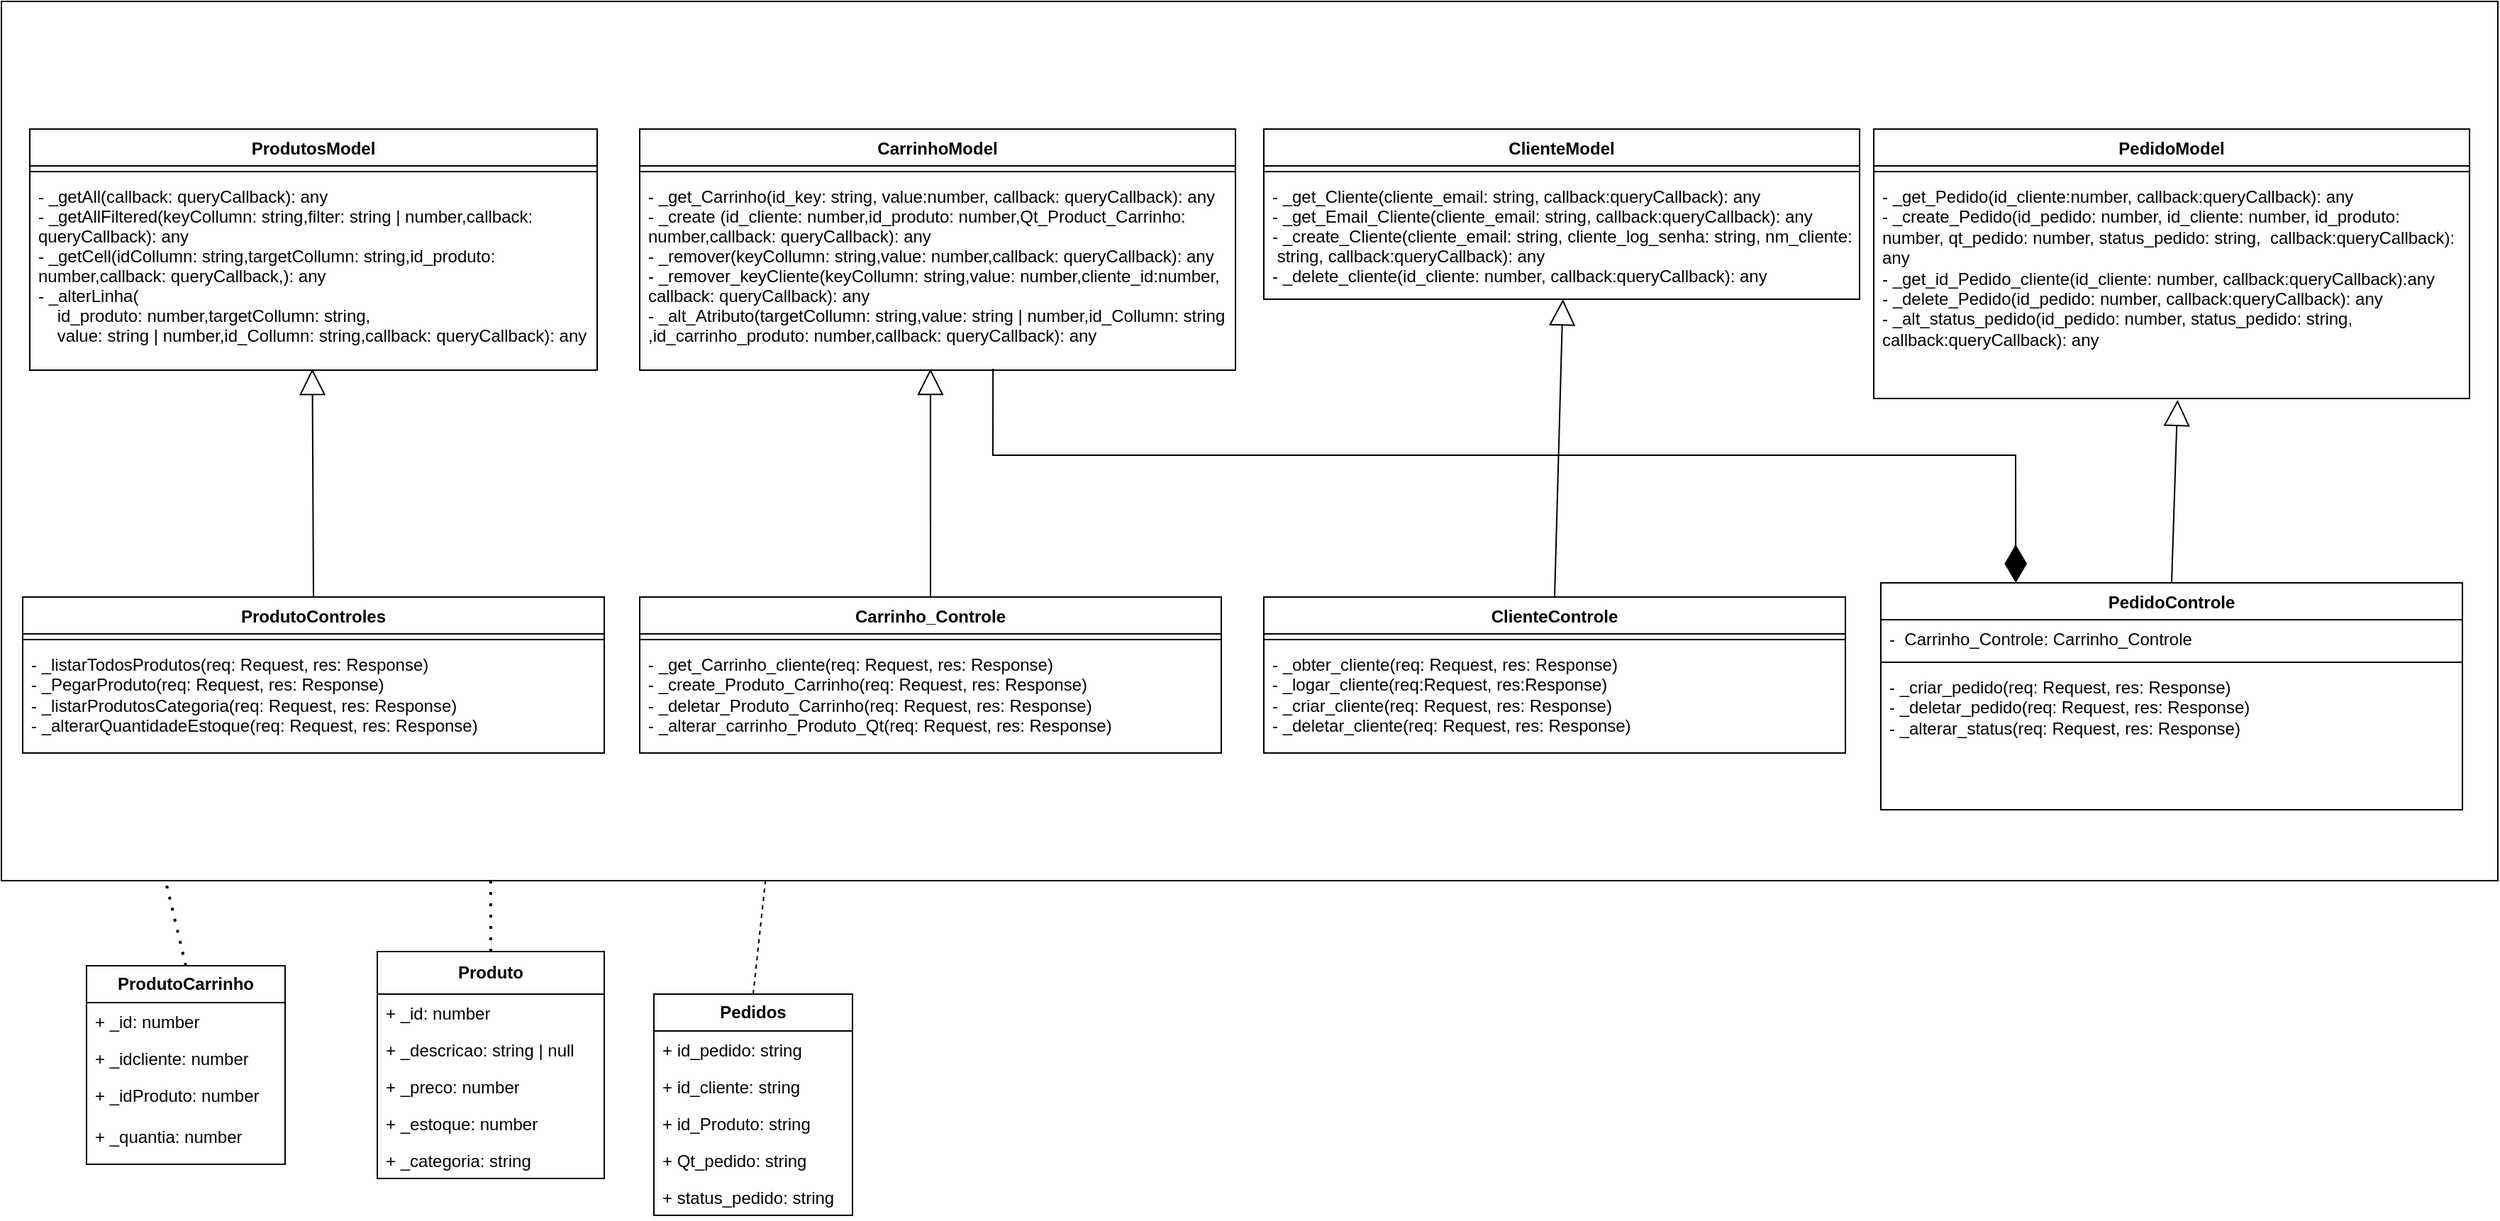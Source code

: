 <mxfile version="26.0.13">
  <diagram id="C5RBs43oDa-KdzZeNtuy" name="Page-1">
    <mxGraphModel dx="866" dy="1646" grid="1" gridSize="10" guides="1" tooltips="1" connect="1" arrows="1" fold="1" page="1" pageScale="1" pageWidth="827" pageHeight="1169" math="0" shadow="0">
      <root>
        <mxCell id="WIyWlLk6GJQsqaUBKTNV-0" />
        <mxCell id="WIyWlLk6GJQsqaUBKTNV-1" parent="WIyWlLk6GJQsqaUBKTNV-0" />
        <mxCell id="uL0z4OPcT3r1p0zdm3X9-21" value="" style="rounded=0;whiteSpace=wrap;html=1;" vertex="1" parent="WIyWlLk6GJQsqaUBKTNV-1">
          <mxGeometry x="20" y="-50" width="1760" height="620" as="geometry" />
        </mxCell>
        <mxCell id="zkfFHV4jXpPFQw0GAbJ--6" value="ProdutosModel" style="swimlane;fontStyle=1;align=center;verticalAlign=top;childLayout=stackLayout;horizontal=1;startSize=26;horizontalStack=0;resizeParent=1;resizeLast=0;collapsible=1;marginBottom=0;rounded=0;shadow=0;strokeWidth=1;" parent="WIyWlLk6GJQsqaUBKTNV-1" vertex="1">
          <mxGeometry x="40" y="40" width="400" height="170" as="geometry">
            <mxRectangle x="130" y="380" width="160" height="26" as="alternateBounds" />
          </mxGeometry>
        </mxCell>
        <mxCell id="zkfFHV4jXpPFQw0GAbJ--9" value="" style="line;html=1;strokeWidth=1;align=left;verticalAlign=middle;spacingTop=-1;spacingLeft=3;spacingRight=3;rotatable=0;labelPosition=right;points=[];portConstraint=eastwest;" parent="zkfFHV4jXpPFQw0GAbJ--6" vertex="1">
          <mxGeometry y="26" width="400" height="8" as="geometry" />
        </mxCell>
        <mxCell id="zkfFHV4jXpPFQw0GAbJ--10" value="- _getAll(callback: queryCallback): any&#xa;- _getAllFiltered(keyCollumn: string,filter: string | number,callback: &#xa;queryCallback): any&#xa;- _getCell(idCollumn: string,targetCollumn: string,id_produto: &#xa;number,callback: queryCallback,): any&#xa;- _alterLinha(&#xa;    id_produto: number,targetCollumn: string,&#xa;    value: string | number,id_Collumn: string,callback: queryCallback): any" style="text;align=left;verticalAlign=top;spacingLeft=4;spacingRight=4;overflow=hidden;rotatable=0;points=[[0,0.5],[1,0.5]];portConstraint=eastwest;fontStyle=0" parent="zkfFHV4jXpPFQw0GAbJ--6" vertex="1">
          <mxGeometry y="34" width="400" height="136" as="geometry" />
        </mxCell>
        <mxCell id="4Ct8PNpKp0B6u5fM-n6S-3" value=" CarrinhoModel " style="swimlane;fontStyle=1;align=center;verticalAlign=top;childLayout=stackLayout;horizontal=1;startSize=26;horizontalStack=0;resizeParent=1;resizeLast=0;collapsible=1;marginBottom=0;rounded=0;shadow=0;strokeWidth=1;" parent="WIyWlLk6GJQsqaUBKTNV-1" vertex="1">
          <mxGeometry x="470" y="40" width="420" height="170" as="geometry">
            <mxRectangle x="130" y="380" width="160" height="26" as="alternateBounds" />
          </mxGeometry>
        </mxCell>
        <mxCell id="4Ct8PNpKp0B6u5fM-n6S-4" value="" style="line;html=1;strokeWidth=1;align=left;verticalAlign=middle;spacingTop=-1;spacingLeft=3;spacingRight=3;rotatable=0;labelPosition=right;points=[];portConstraint=eastwest;" parent="4Ct8PNpKp0B6u5fM-n6S-3" vertex="1">
          <mxGeometry y="26" width="420" height="8" as="geometry" />
        </mxCell>
        <mxCell id="4Ct8PNpKp0B6u5fM-n6S-5" value="- _get_Carrinho(id_key: string, value:number, callback: queryCallback): any&#xa;- _create (id_cliente: number,id_produto: number,Qt_Product_Carrinho: &#xa;number,callback: queryCallback): any&#xa;- _remover(keyCollumn: string,value: number,callback: queryCallback): any&#xa;- _remover_keyCliente(keyCollumn: string,value: number,cliente_id:number,&#xa;callback: queryCallback): any&#xa;- _alt_Atributo(targetCollumn: string,value: string | number,id_Collumn: string&#xa;,id_carrinho_produto: number,callback: queryCallback): any" style="text;align=left;verticalAlign=top;spacingLeft=4;spacingRight=4;overflow=hidden;rotatable=0;points=[[0,0.5],[1,0.5]];portConstraint=eastwest;fontStyle=0" parent="4Ct8PNpKp0B6u5fM-n6S-3" vertex="1">
          <mxGeometry y="34" width="420" height="136" as="geometry" />
        </mxCell>
        <mxCell id="4Ct8PNpKp0B6u5fM-n6S-6" value="ClienteModel" style="swimlane;fontStyle=1;align=center;verticalAlign=top;childLayout=stackLayout;horizontal=1;startSize=26;horizontalStack=0;resizeParent=1;resizeLast=0;collapsible=1;marginBottom=0;rounded=0;shadow=0;strokeWidth=1;" parent="WIyWlLk6GJQsqaUBKTNV-1" vertex="1">
          <mxGeometry x="910" y="40" width="420" height="120" as="geometry">
            <mxRectangle x="130" y="380" width="160" height="26" as="alternateBounds" />
          </mxGeometry>
        </mxCell>
        <mxCell id="4Ct8PNpKp0B6u5fM-n6S-7" value="" style="line;html=1;strokeWidth=1;align=left;verticalAlign=middle;spacingTop=-1;spacingLeft=3;spacingRight=3;rotatable=0;labelPosition=right;points=[];portConstraint=eastwest;" parent="4Ct8PNpKp0B6u5fM-n6S-6" vertex="1">
          <mxGeometry y="26" width="420" height="8" as="geometry" />
        </mxCell>
        <mxCell id="4Ct8PNpKp0B6u5fM-n6S-8" value="- _get_Cliente(cliente_email: string, callback:queryCallback): any&#xa;- _get_Email_Cliente(cliente_email: string, callback:queryCallback): any&#xa;- _create_Cliente(cliente_email: string, cliente_log_senha: string, nm_cliente:&#xa; string, callback:queryCallback): any&#xa;- _delete_cliente(id_cliente: number, callback:queryCallback): any&#xa;" style="text;align=left;verticalAlign=top;spacingLeft=4;spacingRight=4;overflow=hidden;rotatable=0;points=[[0,0.5],[1,0.5]];portConstraint=eastwest;fontStyle=0" parent="4Ct8PNpKp0B6u5fM-n6S-6" vertex="1">
          <mxGeometry y="34" width="420" height="86" as="geometry" />
        </mxCell>
        <mxCell id="4Ct8PNpKp0B6u5fM-n6S-12" value="PedidoModel" style="swimlane;fontStyle=1;align=center;verticalAlign=top;childLayout=stackLayout;horizontal=1;startSize=26;horizontalStack=0;resizeParent=1;resizeParentMax=0;resizeLast=0;collapsible=1;marginBottom=0;whiteSpace=wrap;html=1;" parent="WIyWlLk6GJQsqaUBKTNV-1" vertex="1">
          <mxGeometry x="1340" y="40" width="420" height="190" as="geometry" />
        </mxCell>
        <mxCell id="4Ct8PNpKp0B6u5fM-n6S-14" value="" style="line;strokeWidth=1;fillColor=none;align=left;verticalAlign=middle;spacingTop=-1;spacingLeft=3;spacingRight=3;rotatable=0;labelPosition=right;points=[];portConstraint=eastwest;strokeColor=inherit;" parent="4Ct8PNpKp0B6u5fM-n6S-12" vertex="1">
          <mxGeometry y="26" width="420" height="8" as="geometry" />
        </mxCell>
        <mxCell id="4Ct8PNpKp0B6u5fM-n6S-15" value="- _get_Pedido(id_cliente:number, callback:queryCallback): any&lt;div&gt;- _create_Pedido(id_pedido: number, id_cliente: number, id_produto: number, qt_pedido: number, status_pedido: string,&amp;nbsp; callback:queryCallback): any&lt;/div&gt;&lt;div&gt;- _get_id_Pedido_cliente(id_cliente: number, callback:queryCallback):any&lt;/div&gt;&lt;div&gt;- _delete_Pedido(id_pedido: number, callback:queryCallback): any&lt;/div&gt;&lt;div&gt;- _alt_status_pedido(id_pedido: number, status_pedido: string, callback:queryCallback): any&lt;/div&gt;" style="text;strokeColor=none;fillColor=none;align=left;verticalAlign=top;spacingLeft=4;spacingRight=4;overflow=hidden;rotatable=0;points=[[0,0.5],[1,0.5]];portConstraint=eastwest;whiteSpace=wrap;html=1;" parent="4Ct8PNpKp0B6u5fM-n6S-12" vertex="1">
          <mxGeometry y="34" width="420" height="156" as="geometry" />
        </mxCell>
        <mxCell id="QozkqgewHQjqMnuPVAIu-0" value="ProdutoControles" style="swimlane;fontStyle=1;align=center;verticalAlign=top;childLayout=stackLayout;horizontal=1;startSize=26;horizontalStack=0;resizeParent=1;resizeParentMax=0;resizeLast=0;collapsible=1;marginBottom=0;whiteSpace=wrap;html=1;" parent="WIyWlLk6GJQsqaUBKTNV-1" vertex="1">
          <mxGeometry x="35" y="370" width="410" height="110" as="geometry" />
        </mxCell>
        <mxCell id="QozkqgewHQjqMnuPVAIu-2" value="" style="line;strokeWidth=1;fillColor=none;align=left;verticalAlign=middle;spacingTop=-1;spacingLeft=3;spacingRight=3;rotatable=0;labelPosition=right;points=[];portConstraint=eastwest;strokeColor=inherit;" parent="QozkqgewHQjqMnuPVAIu-0" vertex="1">
          <mxGeometry y="26" width="410" height="8" as="geometry" />
        </mxCell>
        <mxCell id="QozkqgewHQjqMnuPVAIu-3" value="- _listarTodosProdutos(req: Request, res: Response)&lt;div&gt;- _PegarProduto(req: Request, res: Response)&lt;/div&gt;&lt;div&gt;- _listarProdutosCategoria(req: Request, res: Response)&lt;/div&gt;&lt;div&gt;- _alterarQuantidadeEstoque(req: Request, res: Response)&lt;/div&gt;" style="text;strokeColor=none;fillColor=none;align=left;verticalAlign=top;spacingLeft=4;spacingRight=4;overflow=hidden;rotatable=0;points=[[0,0.5],[1,0.5]];portConstraint=eastwest;whiteSpace=wrap;html=1;" parent="QozkqgewHQjqMnuPVAIu-0" vertex="1">
          <mxGeometry y="34" width="410" height="76" as="geometry" />
        </mxCell>
        <mxCell id="QozkqgewHQjqMnuPVAIu-4" value="" style="endArrow=block;endSize=16;endFill=0;html=1;rounded=0;exitX=0.5;exitY=0;exitDx=0;exitDy=0;entryX=0.498;entryY=0.993;entryDx=0;entryDy=0;entryPerimeter=0;" parent="WIyWlLk6GJQsqaUBKTNV-1" source="QozkqgewHQjqMnuPVAIu-0" target="zkfFHV4jXpPFQw0GAbJ--10" edge="1">
          <mxGeometry width="160" relative="1" as="geometry">
            <mxPoint x="240" y="210" as="sourcePoint" />
            <mxPoint x="340" y="300" as="targetPoint" />
          </mxGeometry>
        </mxCell>
        <mxCell id="mH8ns2R63oXMAkzb86YZ-0" value="Carrinho_Controle" style="swimlane;fontStyle=1;align=center;verticalAlign=top;childLayout=stackLayout;horizontal=1;startSize=26;horizontalStack=0;resizeParent=1;resizeParentMax=0;resizeLast=0;collapsible=1;marginBottom=0;whiteSpace=wrap;html=1;" parent="WIyWlLk6GJQsqaUBKTNV-1" vertex="1">
          <mxGeometry x="470" y="370" width="410" height="110" as="geometry" />
        </mxCell>
        <mxCell id="mH8ns2R63oXMAkzb86YZ-1" value="" style="line;strokeWidth=1;fillColor=none;align=left;verticalAlign=middle;spacingTop=-1;spacingLeft=3;spacingRight=3;rotatable=0;labelPosition=right;points=[];portConstraint=eastwest;strokeColor=inherit;" parent="mH8ns2R63oXMAkzb86YZ-0" vertex="1">
          <mxGeometry y="26" width="410" height="8" as="geometry" />
        </mxCell>
        <mxCell id="mH8ns2R63oXMAkzb86YZ-2" value="- _get_Carrinho_cliente(req: Request, res: Response)&lt;div&gt;- _create_Produto_Carrinho(req: Request, res: Response)&lt;/div&gt;&lt;div&gt;- _deletar_Produto_Carrinho(req: Request, res: Response)&lt;/div&gt;&lt;div&gt;- _alterar_carrinho_Produto_Qt(req: Request, res: Response)&lt;/div&gt;&lt;div&gt;&lt;br&gt;&lt;/div&gt;" style="text;strokeColor=none;fillColor=none;align=left;verticalAlign=top;spacingLeft=4;spacingRight=4;overflow=hidden;rotatable=0;points=[[0,0.5],[1,0.5]];portConstraint=eastwest;whiteSpace=wrap;html=1;" parent="mH8ns2R63oXMAkzb86YZ-0" vertex="1">
          <mxGeometry y="34" width="410" height="76" as="geometry" />
        </mxCell>
        <mxCell id="mH8ns2R63oXMAkzb86YZ-3" value="" style="endArrow=block;endSize=16;endFill=0;html=1;rounded=0;exitX=0.5;exitY=0;exitDx=0;exitDy=0;entryX=0.488;entryY=0.993;entryDx=0;entryDy=0;entryPerimeter=0;" parent="WIyWlLk6GJQsqaUBKTNV-1" source="mH8ns2R63oXMAkzb86YZ-0" target="4Ct8PNpKp0B6u5fM-n6S-5" edge="1">
          <mxGeometry width="160" relative="1" as="geometry">
            <mxPoint x="664.5" y="210" as="sourcePoint" />
            <mxPoint x="730" y="310" as="targetPoint" />
          </mxGeometry>
        </mxCell>
        <mxCell id="mH8ns2R63oXMAkzb86YZ-4" value="ClienteControle" style="swimlane;fontStyle=1;align=center;verticalAlign=top;childLayout=stackLayout;horizontal=1;startSize=26;horizontalStack=0;resizeParent=1;resizeParentMax=0;resizeLast=0;collapsible=1;marginBottom=0;whiteSpace=wrap;html=1;" parent="WIyWlLk6GJQsqaUBKTNV-1" vertex="1">
          <mxGeometry x="910" y="370" width="410" height="110" as="geometry" />
        </mxCell>
        <mxCell id="mH8ns2R63oXMAkzb86YZ-5" value="" style="line;strokeWidth=1;fillColor=none;align=left;verticalAlign=middle;spacingTop=-1;spacingLeft=3;spacingRight=3;rotatable=0;labelPosition=right;points=[];portConstraint=eastwest;strokeColor=inherit;" parent="mH8ns2R63oXMAkzb86YZ-4" vertex="1">
          <mxGeometry y="26" width="410" height="8" as="geometry" />
        </mxCell>
        <mxCell id="mH8ns2R63oXMAkzb86YZ-6" value="- _obter_cliente(req: Request, res: Response)&lt;div&gt;- _logar_cliente(req:Request, res:Response)&lt;/div&gt;&lt;div&gt;- _criar_cliente(req: Request, res: Response)&lt;/div&gt;&lt;div&gt;- _deletar_cliente(req: Request, res: Response)&lt;/div&gt;&lt;div&gt;&lt;br&gt;&lt;/div&gt;" style="text;strokeColor=none;fillColor=none;align=left;verticalAlign=top;spacingLeft=4;spacingRight=4;overflow=hidden;rotatable=0;points=[[0,0.5],[1,0.5]];portConstraint=eastwest;whiteSpace=wrap;html=1;" parent="mH8ns2R63oXMAkzb86YZ-4" vertex="1">
          <mxGeometry y="34" width="410" height="76" as="geometry" />
        </mxCell>
        <mxCell id="mH8ns2R63oXMAkzb86YZ-7" value="" style="endArrow=block;endSize=16;endFill=0;html=1;rounded=0;exitX=0.5;exitY=0;exitDx=0;exitDy=0;entryX=0.502;entryY=1;entryDx=0;entryDy=0;entryPerimeter=0;" parent="WIyWlLk6GJQsqaUBKTNV-1" source="mH8ns2R63oXMAkzb86YZ-4" target="4Ct8PNpKp0B6u5fM-n6S-8" edge="1">
          <mxGeometry width="160" relative="1" as="geometry">
            <mxPoint x="1109.5" y="160" as="sourcePoint" />
            <mxPoint x="1150" y="290" as="targetPoint" />
          </mxGeometry>
        </mxCell>
        <mxCell id="mH8ns2R63oXMAkzb86YZ-11" value="PedidoControle" style="swimlane;fontStyle=1;align=center;verticalAlign=top;childLayout=stackLayout;horizontal=1;startSize=26;horizontalStack=0;resizeParent=1;resizeParentMax=0;resizeLast=0;collapsible=1;marginBottom=0;whiteSpace=wrap;html=1;" parent="WIyWlLk6GJQsqaUBKTNV-1" vertex="1">
          <mxGeometry x="1345" y="360" width="410" height="160" as="geometry" />
        </mxCell>
        <mxCell id="mH8ns2R63oXMAkzb86YZ-12" value="-&amp;nbsp; Carrinho_Controle: Carrinho_Controle" style="text;strokeColor=none;fillColor=none;align=left;verticalAlign=top;spacingLeft=4;spacingRight=4;overflow=hidden;rotatable=0;points=[[0,0.5],[1,0.5]];portConstraint=eastwest;whiteSpace=wrap;html=1;" parent="mH8ns2R63oXMAkzb86YZ-11" vertex="1">
          <mxGeometry y="26" width="410" height="26" as="geometry" />
        </mxCell>
        <mxCell id="mH8ns2R63oXMAkzb86YZ-13" value="" style="line;strokeWidth=1;fillColor=none;align=left;verticalAlign=middle;spacingTop=-1;spacingLeft=3;spacingRight=3;rotatable=0;labelPosition=right;points=[];portConstraint=eastwest;strokeColor=inherit;" parent="mH8ns2R63oXMAkzb86YZ-11" vertex="1">
          <mxGeometry y="52" width="410" height="8" as="geometry" />
        </mxCell>
        <mxCell id="mH8ns2R63oXMAkzb86YZ-14" value="- _criar_pedido(req: Request, res: Response)&lt;div&gt;- _deletar_pedido(req: Request, res: Response)&lt;/div&gt;&lt;div&gt;- _alterar_status(req: Request, res: Response)&lt;/div&gt;&lt;div&gt;&lt;br&gt;&lt;/div&gt;" style="text;strokeColor=none;fillColor=none;align=left;verticalAlign=top;spacingLeft=4;spacingRight=4;overflow=hidden;rotatable=0;points=[[0,0.5],[1,0.5]];portConstraint=eastwest;whiteSpace=wrap;html=1;" parent="mH8ns2R63oXMAkzb86YZ-11" vertex="1">
          <mxGeometry y="60" width="410" height="100" as="geometry" />
        </mxCell>
        <mxCell id="mH8ns2R63oXMAkzb86YZ-15" value="" style="endArrow=block;endSize=16;endFill=0;html=1;rounded=0;entryX=0.51;entryY=1.006;entryDx=0;entryDy=0;entryPerimeter=0;exitX=0.5;exitY=0;exitDx=0;exitDy=0;" parent="WIyWlLk6GJQsqaUBKTNV-1" source="mH8ns2R63oXMAkzb86YZ-11" target="4Ct8PNpKp0B6u5fM-n6S-15" edge="1">
          <mxGeometry width="160" relative="1" as="geometry">
            <mxPoint x="1580" y="270" as="sourcePoint" />
            <mxPoint x="1555" y="370" as="targetPoint" />
          </mxGeometry>
        </mxCell>
        <mxCell id="mH8ns2R63oXMAkzb86YZ-17" value="" style="endArrow=diamondThin;endFill=1;endSize=24;html=1;rounded=0;exitX=0.593;exitY=0.993;exitDx=0;exitDy=0;exitPerimeter=0;entryX=0.232;entryY=0;entryDx=0;entryDy=0;entryPerimeter=0;" parent="WIyWlLk6GJQsqaUBKTNV-1" source="4Ct8PNpKp0B6u5fM-n6S-5" target="mH8ns2R63oXMAkzb86YZ-11" edge="1">
          <mxGeometry width="160" relative="1" as="geometry">
            <mxPoint x="710" y="250" as="sourcePoint" />
            <mxPoint x="1350" y="280" as="targetPoint" />
            <Array as="points">
              <mxPoint x="719" y="270" />
              <mxPoint x="1440" y="270" />
            </Array>
          </mxGeometry>
        </mxCell>
        <mxCell id="uL0z4OPcT3r1p0zdm3X9-0" value="&lt;b&gt;ProdutoCarrinho&lt;/b&gt;" style="swimlane;fontStyle=0;childLayout=stackLayout;horizontal=1;startSize=26;fillColor=none;horizontalStack=0;resizeParent=1;resizeParentMax=0;resizeLast=0;collapsible=1;marginBottom=0;whiteSpace=wrap;html=1;" vertex="1" parent="WIyWlLk6GJQsqaUBKTNV-1">
          <mxGeometry x="80" y="630" width="140" height="140" as="geometry" />
        </mxCell>
        <mxCell id="uL0z4OPcT3r1p0zdm3X9-1" value="+ _id: number" style="text;strokeColor=none;fillColor=none;align=left;verticalAlign=top;spacingLeft=4;spacingRight=4;overflow=hidden;rotatable=0;points=[[0,0.5],[1,0.5]];portConstraint=eastwest;whiteSpace=wrap;html=1;" vertex="1" parent="uL0z4OPcT3r1p0zdm3X9-0">
          <mxGeometry y="26" width="140" height="26" as="geometry" />
        </mxCell>
        <mxCell id="uL0z4OPcT3r1p0zdm3X9-2" value="+ _idcliente: number&lt;div&gt;&lt;br&gt;&lt;/div&gt;" style="text;strokeColor=none;fillColor=none;align=left;verticalAlign=top;spacingLeft=4;spacingRight=4;overflow=hidden;rotatable=0;points=[[0,0.5],[1,0.5]];portConstraint=eastwest;whiteSpace=wrap;html=1;" vertex="1" parent="uL0z4OPcT3r1p0zdm3X9-0">
          <mxGeometry y="52" width="140" height="26" as="geometry" />
        </mxCell>
        <mxCell id="uL0z4OPcT3r1p0zdm3X9-3" value="+&amp;nbsp;_idProduto: number&lt;div&gt;&lt;br&gt;&lt;/div&gt;&lt;div&gt;+ _quantia: number&lt;br&gt;&lt;div&gt;&lt;br&gt;&lt;/div&gt;&lt;/div&gt;" style="text;strokeColor=none;fillColor=none;align=left;verticalAlign=top;spacingLeft=4;spacingRight=4;overflow=hidden;rotatable=0;points=[[0,0.5],[1,0.5]];portConstraint=eastwest;whiteSpace=wrap;html=1;" vertex="1" parent="uL0z4OPcT3r1p0zdm3X9-0">
          <mxGeometry y="78" width="140" height="62" as="geometry" />
        </mxCell>
        <mxCell id="uL0z4OPcT3r1p0zdm3X9-4" value="&lt;b&gt;Produto&lt;/b&gt;" style="swimlane;fontStyle=0;childLayout=stackLayout;horizontal=1;startSize=30;fillColor=none;horizontalStack=0;resizeParent=1;resizeParentMax=0;resizeLast=0;collapsible=1;marginBottom=0;whiteSpace=wrap;html=1;" vertex="1" parent="WIyWlLk6GJQsqaUBKTNV-1">
          <mxGeometry x="285" y="620" width="160" height="160" as="geometry" />
        </mxCell>
        <mxCell id="uL0z4OPcT3r1p0zdm3X9-5" value="+&amp;nbsp;_id: number" style="text;strokeColor=none;fillColor=none;align=left;verticalAlign=top;spacingLeft=4;spacingRight=4;overflow=hidden;rotatable=0;points=[[0,0.5],[1,0.5]];portConstraint=eastwest;whiteSpace=wrap;html=1;" vertex="1" parent="uL0z4OPcT3r1p0zdm3X9-4">
          <mxGeometry y="30" width="160" height="26" as="geometry" />
        </mxCell>
        <mxCell id="uL0z4OPcT3r1p0zdm3X9-6" value="+ _descricao: string | null" style="text;strokeColor=none;fillColor=none;align=left;verticalAlign=top;spacingLeft=4;spacingRight=4;overflow=hidden;rotatable=0;points=[[0,0.5],[1,0.5]];portConstraint=eastwest;whiteSpace=wrap;html=1;" vertex="1" parent="uL0z4OPcT3r1p0zdm3X9-4">
          <mxGeometry y="56" width="160" height="26" as="geometry" />
        </mxCell>
        <mxCell id="uL0z4OPcT3r1p0zdm3X9-17" value="+ _preco: number" style="text;strokeColor=none;fillColor=none;align=left;verticalAlign=top;spacingLeft=4;spacingRight=4;overflow=hidden;rotatable=0;points=[[0,0.5],[1,0.5]];portConstraint=eastwest;whiteSpace=wrap;html=1;" vertex="1" parent="uL0z4OPcT3r1p0zdm3X9-4">
          <mxGeometry y="82" width="160" height="26" as="geometry" />
        </mxCell>
        <mxCell id="uL0z4OPcT3r1p0zdm3X9-18" value="+ _estoque: number" style="text;strokeColor=none;fillColor=none;align=left;verticalAlign=top;spacingLeft=4;spacingRight=4;overflow=hidden;rotatable=0;points=[[0,0.5],[1,0.5]];portConstraint=eastwest;whiteSpace=wrap;html=1;" vertex="1" parent="uL0z4OPcT3r1p0zdm3X9-4">
          <mxGeometry y="108" width="160" height="26" as="geometry" />
        </mxCell>
        <mxCell id="uL0z4OPcT3r1p0zdm3X9-7" value="+ _categoria: string" style="text;strokeColor=none;fillColor=none;align=left;verticalAlign=top;spacingLeft=4;spacingRight=4;overflow=hidden;rotatable=0;points=[[0,0.5],[1,0.5]];portConstraint=eastwest;whiteSpace=wrap;html=1;" vertex="1" parent="uL0z4OPcT3r1p0zdm3X9-4">
          <mxGeometry y="134" width="160" height="26" as="geometry" />
        </mxCell>
        <mxCell id="uL0z4OPcT3r1p0zdm3X9-8" value="&lt;b&gt;Pedidos&lt;/b&gt;" style="swimlane;fontStyle=0;childLayout=stackLayout;horizontal=1;startSize=26;fillColor=none;horizontalStack=0;resizeParent=1;resizeParentMax=0;resizeLast=0;collapsible=1;marginBottom=0;whiteSpace=wrap;html=1;" vertex="1" parent="WIyWlLk6GJQsqaUBKTNV-1">
          <mxGeometry x="480" y="650" width="140" height="156" as="geometry" />
        </mxCell>
        <mxCell id="uL0z4OPcT3r1p0zdm3X9-9" value="+ id_pedido: string" style="text;strokeColor=none;fillColor=none;align=left;verticalAlign=top;spacingLeft=4;spacingRight=4;overflow=hidden;rotatable=0;points=[[0,0.5],[1,0.5]];portConstraint=eastwest;whiteSpace=wrap;html=1;" vertex="1" parent="uL0z4OPcT3r1p0zdm3X9-8">
          <mxGeometry y="26" width="140" height="26" as="geometry" />
        </mxCell>
        <mxCell id="uL0z4OPcT3r1p0zdm3X9-10" value="+ id_cliente: string" style="text;strokeColor=none;fillColor=none;align=left;verticalAlign=top;spacingLeft=4;spacingRight=4;overflow=hidden;rotatable=0;points=[[0,0.5],[1,0.5]];portConstraint=eastwest;whiteSpace=wrap;html=1;" vertex="1" parent="uL0z4OPcT3r1p0zdm3X9-8">
          <mxGeometry y="52" width="140" height="26" as="geometry" />
        </mxCell>
        <mxCell id="uL0z4OPcT3r1p0zdm3X9-11" value="+ id_Produto: string" style="text;strokeColor=none;fillColor=none;align=left;verticalAlign=top;spacingLeft=4;spacingRight=4;overflow=hidden;rotatable=0;points=[[0,0.5],[1,0.5]];portConstraint=eastwest;whiteSpace=wrap;html=1;" vertex="1" parent="uL0z4OPcT3r1p0zdm3X9-8">
          <mxGeometry y="78" width="140" height="26" as="geometry" />
        </mxCell>
        <mxCell id="uL0z4OPcT3r1p0zdm3X9-19" value="+ Qt_pedido: string" style="text;strokeColor=none;fillColor=none;align=left;verticalAlign=top;spacingLeft=4;spacingRight=4;overflow=hidden;rotatable=0;points=[[0,0.5],[1,0.5]];portConstraint=eastwest;whiteSpace=wrap;html=1;" vertex="1" parent="uL0z4OPcT3r1p0zdm3X9-8">
          <mxGeometry y="104" width="140" height="26" as="geometry" />
        </mxCell>
        <mxCell id="uL0z4OPcT3r1p0zdm3X9-20" value="+ status_pedido: string" style="text;strokeColor=none;fillColor=none;align=left;verticalAlign=top;spacingLeft=4;spacingRight=4;overflow=hidden;rotatable=0;points=[[0,0.5],[1,0.5]];portConstraint=eastwest;whiteSpace=wrap;html=1;" vertex="1" parent="uL0z4OPcT3r1p0zdm3X9-8">
          <mxGeometry y="130" width="140" height="26" as="geometry" />
        </mxCell>
        <mxCell id="uL0z4OPcT3r1p0zdm3X9-22" value="" style="endArrow=none;dashed=1;html=1;dashPattern=1 3;strokeWidth=2;rounded=0;entryX=0.066;entryY=1.003;entryDx=0;entryDy=0;entryPerimeter=0;exitX=0.5;exitY=0;exitDx=0;exitDy=0;" edge="1" parent="WIyWlLk6GJQsqaUBKTNV-1" source="uL0z4OPcT3r1p0zdm3X9-0" target="uL0z4OPcT3r1p0zdm3X9-21">
          <mxGeometry width="50" height="50" relative="1" as="geometry">
            <mxPoint x="110" y="620" as="sourcePoint" />
            <mxPoint x="160" y="570" as="targetPoint" />
          </mxGeometry>
        </mxCell>
        <mxCell id="uL0z4OPcT3r1p0zdm3X9-23" value="" style="endArrow=none;dashed=1;html=1;dashPattern=1 3;strokeWidth=2;rounded=0;entryX=0.196;entryY=0.998;entryDx=0;entryDy=0;entryPerimeter=0;exitX=0.5;exitY=0;exitDx=0;exitDy=0;" edge="1" parent="WIyWlLk6GJQsqaUBKTNV-1" source="uL0z4OPcT3r1p0zdm3X9-4" target="uL0z4OPcT3r1p0zdm3X9-21">
          <mxGeometry width="50" height="50" relative="1" as="geometry">
            <mxPoint x="390" y="600" as="sourcePoint" />
            <mxPoint x="358" y="585" as="targetPoint" />
          </mxGeometry>
        </mxCell>
        <mxCell id="uL0z4OPcT3r1p0zdm3X9-24" value="" style="endArrow=none;dashed=1;html=1;rounded=0;entryX=0.306;entryY=1.001;entryDx=0;entryDy=0;entryPerimeter=0;exitX=0.5;exitY=0;exitDx=0;exitDy=0;" edge="1" parent="WIyWlLk6GJQsqaUBKTNV-1" source="uL0z4OPcT3r1p0zdm3X9-8" target="uL0z4OPcT3r1p0zdm3X9-21">
          <mxGeometry width="50" height="50" relative="1" as="geometry">
            <mxPoint x="610" y="660" as="sourcePoint" />
            <mxPoint x="660" y="610" as="targetPoint" />
          </mxGeometry>
        </mxCell>
      </root>
    </mxGraphModel>
  </diagram>
</mxfile>
